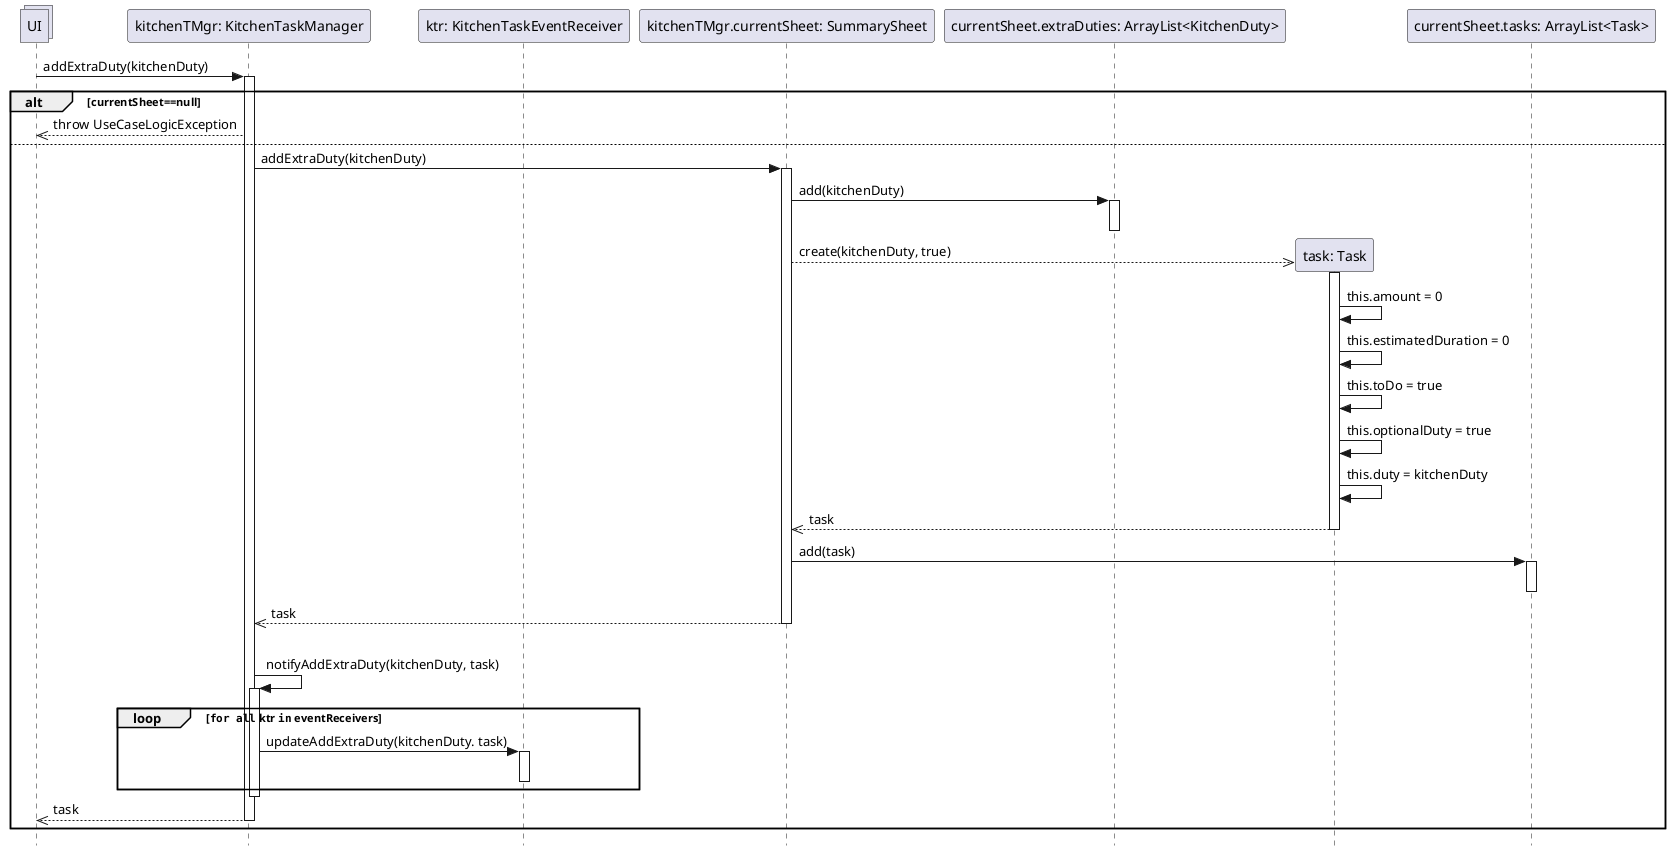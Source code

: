 @startuml Operazione 2
skinparam Style strictuml

collections UI

participant "kitchenTMgr: KitchenTaskManager" as ktm
UI -> ktm: addExtraDuty(kitchenDuty)
participant "ktr: KitchenTaskEventReceiver" as ktr

activate ktm

alt currentSheet==null
    UI <<-- ktm: throw UseCaseLogicException
else
    participant "kitchenTMgr.currentSheet: SummarySheet" as ss
    ktm -> ss: addExtraDuty(kitchenDuty)
    activate ss

    participant "currentSheet.extraDuties: ArrayList<KitchenDuty>" as kdList
    ss -> kdList: add(kitchenDuty)
    activate kdList
    deactivate kdList

    participant "task: Task" as t
    ss -->> t**: create(kitchenDuty, true)
    activate t
    t -> t: this.amount = 0
    t -> t: this.estimatedDuration = 0
    t -> t: this.toDo = true
    t -> t: this.optionalDuty = true
    t -> t: this.duty = kitchenDuty
    ss <<-- t:task
    deactivate t
    
    participant "currentSheet.tasks: ArrayList<Task>" as tasks
    ss -> tasks: add(task)

    activate tasks
    deactivate tasks

    ktm <<-- ss: task
    deactivate ss
    |||
    ktm -> ktm: notifyAddExtraDuty(kitchenDuty, task)
    activate ktm
    loop ""for all"" ktr ""in"" eventReceivers
        ktm -> ktr : updateAddExtraDuty(kitchenDuty. task)
        activate ktr
        deactivate ktr
    end
    deactivate ktm

    UI <<-- ktm : task
    deactivate ktm

    
end

@enduml